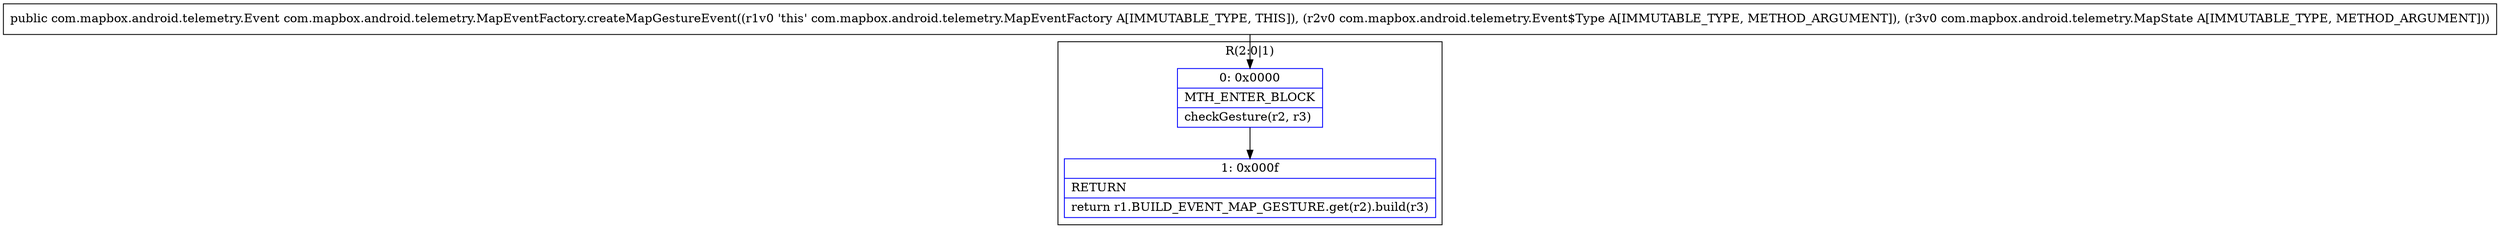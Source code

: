 digraph "CFG forcom.mapbox.android.telemetry.MapEventFactory.createMapGestureEvent(Lcom\/mapbox\/android\/telemetry\/Event$Type;Lcom\/mapbox\/android\/telemetry\/MapState;)Lcom\/mapbox\/android\/telemetry\/Event;" {
subgraph cluster_Region_1874000570 {
label = "R(2:0|1)";
node [shape=record,color=blue];
Node_0 [shape=record,label="{0\:\ 0x0000|MTH_ENTER_BLOCK\l|checkGesture(r2, r3)\l}"];
Node_1 [shape=record,label="{1\:\ 0x000f|RETURN\l|return r1.BUILD_EVENT_MAP_GESTURE.get(r2).build(r3)\l}"];
}
MethodNode[shape=record,label="{public com.mapbox.android.telemetry.Event com.mapbox.android.telemetry.MapEventFactory.createMapGestureEvent((r1v0 'this' com.mapbox.android.telemetry.MapEventFactory A[IMMUTABLE_TYPE, THIS]), (r2v0 com.mapbox.android.telemetry.Event$Type A[IMMUTABLE_TYPE, METHOD_ARGUMENT]), (r3v0 com.mapbox.android.telemetry.MapState A[IMMUTABLE_TYPE, METHOD_ARGUMENT])) }"];
MethodNode -> Node_0;
Node_0 -> Node_1;
}


